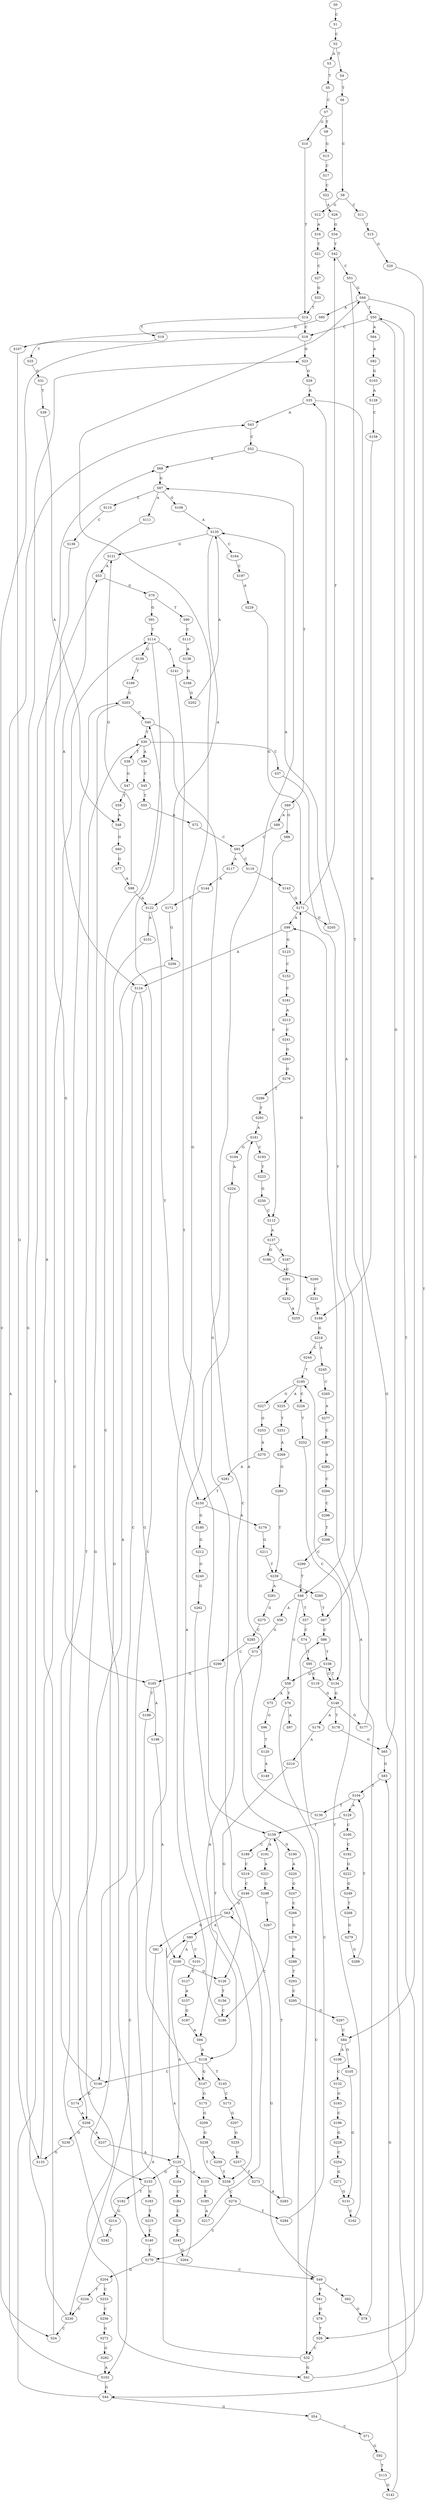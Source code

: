 strict digraph  {
	S0 -> S1 [ label = C ];
	S1 -> S2 [ label = C ];
	S2 -> S3 [ label = A ];
	S2 -> S4 [ label = T ];
	S3 -> S5 [ label = T ];
	S4 -> S6 [ label = T ];
	S5 -> S7 [ label = C ];
	S6 -> S8 [ label = C ];
	S7 -> S9 [ label = T ];
	S7 -> S10 [ label = G ];
	S8 -> S11 [ label = C ];
	S8 -> S12 [ label = G ];
	S9 -> S13 [ label = G ];
	S10 -> S14 [ label = T ];
	S11 -> S15 [ label = T ];
	S12 -> S16 [ label = A ];
	S13 -> S17 [ label = C ];
	S14 -> S18 [ label = C ];
	S14 -> S19 [ label = T ];
	S15 -> S20 [ label = G ];
	S16 -> S21 [ label = T ];
	S17 -> S22 [ label = C ];
	S18 -> S23 [ label = G ];
	S18 -> S24 [ label = C ];
	S19 -> S25 [ label = T ];
	S20 -> S26 [ label = T ];
	S21 -> S27 [ label = C ];
	S22 -> S28 [ label = A ];
	S23 -> S29 [ label = G ];
	S24 -> S30 [ label = T ];
	S25 -> S31 [ label = G ];
	S26 -> S32 [ label = C ];
	S27 -> S33 [ label = G ];
	S28 -> S34 [ label = G ];
	S29 -> S35 [ label = A ];
	S30 -> S36 [ label = A ];
	S30 -> S37 [ label = C ];
	S30 -> S38 [ label = T ];
	S31 -> S39 [ label = T ];
	S32 -> S40 [ label = C ];
	S32 -> S41 [ label = G ];
	S33 -> S14 [ label = T ];
	S34 -> S42 [ label = T ];
	S35 -> S43 [ label = A ];
	S35 -> S44 [ label = G ];
	S36 -> S45 [ label = C ];
	S37 -> S46 [ label = T ];
	S38 -> S47 [ label = G ];
	S39 -> S48 [ label = A ];
	S40 -> S30 [ label = T ];
	S40 -> S49 [ label = C ];
	S41 -> S50 [ label = T ];
	S42 -> S51 [ label = C ];
	S43 -> S52 [ label = C ];
	S44 -> S53 [ label = A ];
	S44 -> S54 [ label = G ];
	S45 -> S55 [ label = T ];
	S46 -> S56 [ label = A ];
	S46 -> S57 [ label = T ];
	S46 -> S58 [ label = G ];
	S47 -> S59 [ label = T ];
	S48 -> S60 [ label = G ];
	S49 -> S61 [ label = T ];
	S49 -> S62 [ label = A ];
	S49 -> S63 [ label = G ];
	S50 -> S18 [ label = C ];
	S50 -> S64 [ label = A ];
	S50 -> S65 [ label = G ];
	S51 -> S66 [ label = G ];
	S51 -> S67 [ label = T ];
	S52 -> S68 [ label = A ];
	S52 -> S69 [ label = T ];
	S53 -> S70 [ label = G ];
	S54 -> S71 [ label = C ];
	S55 -> S72 [ label = A ];
	S56 -> S73 [ label = G ];
	S57 -> S74 [ label = C ];
	S58 -> S75 [ label = A ];
	S58 -> S76 [ label = T ];
	S59 -> S48 [ label = A ];
	S60 -> S77 [ label = G ];
	S61 -> S78 [ label = G ];
	S62 -> S79 [ label = G ];
	S63 -> S80 [ label = A ];
	S63 -> S81 [ label = G ];
	S64 -> S82 [ label = A ];
	S65 -> S83 [ label = G ];
	S66 -> S84 [ label = C ];
	S66 -> S50 [ label = T ];
	S66 -> S85 [ label = A ];
	S67 -> S86 [ label = C ];
	S68 -> S87 [ label = G ];
	S69 -> S88 [ label = G ];
	S69 -> S89 [ label = A ];
	S70 -> S90 [ label = T ];
	S70 -> S91 [ label = G ];
	S71 -> S92 [ label = G ];
	S72 -> S93 [ label = C ];
	S73 -> S94 [ label = A ];
	S74 -> S95 [ label = T ];
	S75 -> S96 [ label = G ];
	S76 -> S97 [ label = A ];
	S76 -> S32 [ label = C ];
	S77 -> S98 [ label = A ];
	S78 -> S26 [ label = T ];
	S79 -> S99 [ label = A ];
	S80 -> S100 [ label = A ];
	S80 -> S101 [ label = C ];
	S81 -> S102 [ label = A ];
	S82 -> S103 [ label = G ];
	S83 -> S104 [ label = T ];
	S84 -> S105 [ label = G ];
	S84 -> S106 [ label = A ];
	S85 -> S107 [ label = G ];
	S86 -> S108 [ label = T ];
	S87 -> S109 [ label = G ];
	S87 -> S110 [ label = C ];
	S87 -> S111 [ label = A ];
	S88 -> S112 [ label = C ];
	S89 -> S93 [ label = C ];
	S90 -> S113 [ label = C ];
	S91 -> S114 [ label = T ];
	S92 -> S115 [ label = T ];
	S93 -> S116 [ label = C ];
	S93 -> S117 [ label = A ];
	S94 -> S118 [ label = A ];
	S95 -> S119 [ label = C ];
	S96 -> S120 [ label = T ];
	S98 -> S121 [ label = G ];
	S98 -> S122 [ label = A ];
	S99 -> S123 [ label = G ];
	S99 -> S124 [ label = A ];
	S100 -> S125 [ label = A ];
	S100 -> S126 [ label = G ];
	S101 -> S127 [ label = T ];
	S102 -> S43 [ label = A ];
	S102 -> S44 [ label = G ];
	S103 -> S128 [ label = A ];
	S104 -> S129 [ label = A ];
	S104 -> S130 [ label = T ];
	S105 -> S131 [ label = G ];
	S106 -> S132 [ label = C ];
	S107 -> S133 [ label = G ];
	S108 -> S58 [ label = G ];
	S108 -> S134 [ label = C ];
	S109 -> S135 [ label = A ];
	S110 -> S136 [ label = C ];
	S111 -> S124 [ label = A ];
	S112 -> S137 [ label = A ];
	S113 -> S138 [ label = A ];
	S114 -> S139 [ label = G ];
	S114 -> S140 [ label = C ];
	S114 -> S141 [ label = A ];
	S115 -> S142 [ label = G ];
	S116 -> S143 [ label = A ];
	S117 -> S144 [ label = A ];
	S118 -> S145 [ label = T ];
	S118 -> S146 [ label = C ];
	S118 -> S147 [ label = G ];
	S119 -> S148 [ label = G ];
	S120 -> S149 [ label = A ];
	S121 -> S53 [ label = A ];
	S122 -> S150 [ label = T ];
	S122 -> S151 [ label = A ];
	S123 -> S152 [ label = C ];
	S124 -> S146 [ label = C ];
	S124 -> S147 [ label = G ];
	S125 -> S153 [ label = G ];
	S125 -> S154 [ label = C ];
	S125 -> S155 [ label = A ];
	S126 -> S156 [ label = T ];
	S127 -> S157 [ label = A ];
	S128 -> S158 [ label = C ];
	S129 -> S159 [ label = T ];
	S129 -> S160 [ label = C ];
	S130 -> S161 [ label = A ];
	S131 -> S162 [ label = C ];
	S132 -> S163 [ label = G ];
	S133 -> S114 [ label = T ];
	S134 -> S108 [ label = T ];
	S134 -> S148 [ label = G ];
	S135 -> S122 [ label = A ];
	S135 -> S164 [ label = C ];
	S135 -> S121 [ label = G ];
	S136 -> S165 [ label = G ];
	S137 -> S166 [ label = G ];
	S137 -> S167 [ label = A ];
	S138 -> S168 [ label = G ];
	S139 -> S169 [ label = T ];
	S140 -> S170 [ label = C ];
	S141 -> S159 [ label = T ];
	S142 -> S83 [ label = G ];
	S143 -> S171 [ label = G ];
	S144 -> S172 [ label = C ];
	S145 -> S173 [ label = C ];
	S146 -> S174 [ label = G ];
	S146 -> S68 [ label = A ];
	S147 -> S175 [ label = G ];
	S148 -> S176 [ label = A ];
	S148 -> S177 [ label = G ];
	S148 -> S178 [ label = T ];
	S150 -> S179 [ label = A ];
	S150 -> S180 [ label = G ];
	S151 -> S153 [ label = G ];
	S152 -> S181 [ label = C ];
	S153 -> S182 [ label = T ];
	S153 -> S183 [ label = G ];
	S154 -> S184 [ label = C ];
	S155 -> S185 [ label = C ];
	S156 -> S186 [ label = C ];
	S157 -> S187 [ label = G ];
	S158 -> S188 [ label = G ];
	S159 -> S189 [ label = C ];
	S159 -> S190 [ label = G ];
	S159 -> S191 [ label = A ];
	S160 -> S192 [ label = C ];
	S161 -> S193 [ label = C ];
	S161 -> S194 [ label = G ];
	S162 -> S195 [ label = T ];
	S163 -> S196 [ label = C ];
	S164 -> S197 [ label = C ];
	S165 -> S198 [ label = A ];
	S165 -> S199 [ label = T ];
	S166 -> S200 [ label = A ];
	S167 -> S201 [ label = C ];
	S168 -> S202 [ label = G ];
	S169 -> S203 [ label = C ];
	S170 -> S49 [ label = C ];
	S170 -> S204 [ label = G ];
	S171 -> S42 [ label = T ];
	S171 -> S205 [ label = G ];
	S171 -> S99 [ label = A ];
	S172 -> S206 [ label = G ];
	S173 -> S207 [ label = G ];
	S174 -> S208 [ label = A ];
	S175 -> S209 [ label = G ];
	S176 -> S210 [ label = A ];
	S177 -> S35 [ label = A ];
	S178 -> S65 [ label = G ];
	S179 -> S211 [ label = G ];
	S180 -> S212 [ label = G ];
	S181 -> S213 [ label = A ];
	S182 -> S214 [ label = G ];
	S183 -> S215 [ label = T ];
	S184 -> S216 [ label = C ];
	S185 -> S217 [ label = A ];
	S186 -> S66 [ label = G ];
	S187 -> S94 [ label = A ];
	S188 -> S218 [ label = G ];
	S189 -> S219 [ label = C ];
	S190 -> S220 [ label = A ];
	S191 -> S221 [ label = A ];
	S192 -> S222 [ label = G ];
	S193 -> S223 [ label = T ];
	S194 -> S224 [ label = A ];
	S195 -> S225 [ label = A ];
	S195 -> S226 [ label = C ];
	S195 -> S227 [ label = G ];
	S196 -> S228 [ label = G ];
	S197 -> S229 [ label = A ];
	S198 -> S100 [ label = A ];
	S199 -> S230 [ label = C ];
	S200 -> S231 [ label = C ];
	S201 -> S232 [ label = C ];
	S202 -> S135 [ label = A ];
	S203 -> S41 [ label = G ];
	S203 -> S40 [ label = C ];
	S204 -> S233 [ label = C ];
	S204 -> S234 [ label = T ];
	S205 -> S135 [ label = A ];
	S206 -> S208 [ label = A ];
	S207 -> S235 [ label = G ];
	S208 -> S236 [ label = G ];
	S208 -> S237 [ label = A ];
	S209 -> S238 [ label = G ];
	S210 -> S126 [ label = G ];
	S211 -> S239 [ label = T ];
	S212 -> S240 [ label = G ];
	S213 -> S241 [ label = C ];
	S214 -> S242 [ label = T ];
	S215 -> S140 [ label = C ];
	S216 -> S243 [ label = C ];
	S217 -> S87 [ label = G ];
	S218 -> S244 [ label = C ];
	S218 -> S245 [ label = A ];
	S219 -> S246 [ label = C ];
	S220 -> S247 [ label = G ];
	S221 -> S248 [ label = G ];
	S222 -> S249 [ label = G ];
	S223 -> S250 [ label = G ];
	S224 -> S118 [ label = A ];
	S225 -> S251 [ label = T ];
	S226 -> S252 [ label = T ];
	S227 -> S253 [ label = G ];
	S228 -> S254 [ label = C ];
	S229 -> S171 [ label = G ];
	S230 -> S24 [ label = C ];
	S230 -> S23 [ label = G ];
	S231 -> S188 [ label = G ];
	S232 -> S255 [ label = A ];
	S233 -> S256 [ label = C ];
	S234 -> S230 [ label = C ];
	S235 -> S257 [ label = G ];
	S236 -> S133 [ label = G ];
	S237 -> S125 [ label = A ];
	S238 -> S258 [ label = T ];
	S238 -> S259 [ label = G ];
	S239 -> S260 [ label = C ];
	S239 -> S261 [ label = A ];
	S240 -> S262 [ label = G ];
	S241 -> S263 [ label = G ];
	S242 -> S203 [ label = C ];
	S243 -> S264 [ label = G ];
	S244 -> S195 [ label = T ];
	S245 -> S265 [ label = C ];
	S246 -> S63 [ label = G ];
	S247 -> S266 [ label = C ];
	S248 -> S267 [ label = T ];
	S249 -> S268 [ label = T ];
	S250 -> S112 [ label = C ];
	S251 -> S269 [ label = A ];
	S252 -> S134 [ label = C ];
	S253 -> S270 [ label = A ];
	S254 -> S271 [ label = G ];
	S255 -> S171 [ label = G ];
	S256 -> S272 [ label = G ];
	S257 -> S273 [ label = T ];
	S258 -> S274 [ label = C ];
	S259 -> S258 [ label = T ];
	S260 -> S67 [ label = T ];
	S261 -> S275 [ label = G ];
	S262 -> S258 [ label = T ];
	S263 -> S276 [ label = G ];
	S264 -> S80 [ label = A ];
	S265 -> S277 [ label = A ];
	S266 -> S278 [ label = G ];
	S267 -> S186 [ label = C ];
	S268 -> S279 [ label = G ];
	S269 -> S280 [ label = G ];
	S270 -> S281 [ label = A ];
	S271 -> S131 [ label = G ];
	S272 -> S282 [ label = G ];
	S273 -> S283 [ label = A ];
	S274 -> S170 [ label = C ];
	S274 -> S284 [ label = T ];
	S275 -> S285 [ label = C ];
	S276 -> S286 [ label = T ];
	S277 -> S287 [ label = C ];
	S278 -> S288 [ label = G ];
	S279 -> S289 [ label = G ];
	S280 -> S239 [ label = T ];
	S281 -> S150 [ label = T ];
	S282 -> S102 [ label = A ];
	S283 -> S159 [ label = T ];
	S284 -> S86 [ label = C ];
	S285 -> S290 [ label = C ];
	S286 -> S291 [ label = T ];
	S287 -> S292 [ label = A ];
	S288 -> S293 [ label = T ];
	S289 -> S104 [ label = T ];
	S290 -> S165 [ label = G ];
	S291 -> S161 [ label = A ];
	S292 -> S294 [ label = C ];
	S293 -> S295 [ label = C ];
	S294 -> S296 [ label = C ];
	S295 -> S297 [ label = G ];
	S296 -> S298 [ label = T ];
	S297 -> S84 [ label = C ];
	S298 -> S299 [ label = C ];
	S299 -> S46 [ label = T ];
}
